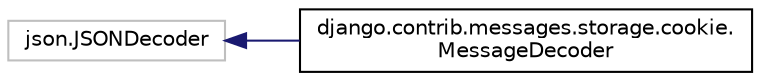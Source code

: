 digraph "Graphical Class Hierarchy"
{
 // LATEX_PDF_SIZE
  edge [fontname="Helvetica",fontsize="10",labelfontname="Helvetica",labelfontsize="10"];
  node [fontname="Helvetica",fontsize="10",shape=record];
  rankdir="LR";
  Node1877 [label="json.JSONDecoder",height=0.2,width=0.4,color="grey75", fillcolor="white", style="filled",tooltip=" "];
  Node1877 -> Node0 [dir="back",color="midnightblue",fontsize="10",style="solid",fontname="Helvetica"];
  Node0 [label="django.contrib.messages.storage.cookie.\lMessageDecoder",height=0.2,width=0.4,color="black", fillcolor="white", style="filled",URL="$d4/d1d/classdjango_1_1contrib_1_1messages_1_1storage_1_1cookie_1_1_message_decoder.html",tooltip=" "];
}
